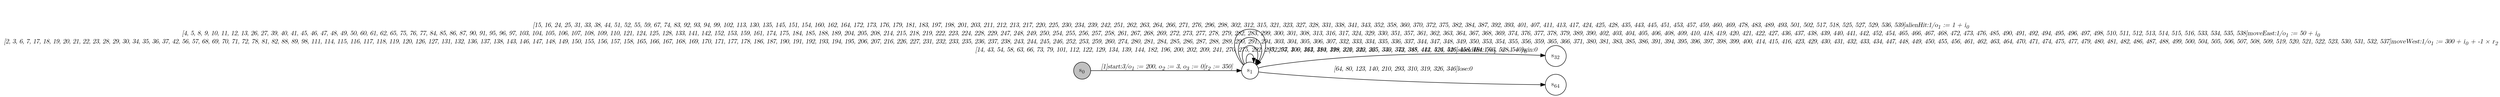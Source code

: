 digraph EFSM{
  graph [rankdir="LR", fontname="Latin Modern Math"];
  node [color="black", fillcolor="white", shape="circle", style="filled", fontname="Latin Modern Math"];
  edge [fontname="Latin Modern Math"];

  s0[fillcolor="gray", label=<s<sub>0</sub>>];
  s1[label=<s<sub>1</sub>>];
  s32[label=<s<sub>32</sub>>];
  s64[label=<s<sub>64</sub>>];

  s0->s1[label=<<i> [1]start:3/o<sub>1</sub> := 200, o<sub>2</sub> := 3, o<sub>3</sub> := 0&#91;r<sub>2</sub> := 350&#93;</i>>];
  s1->s64[label=<<i> [64, 80, 123, 140, 210, 293, 310, 319, 326, 346]lose:0</i>>];
  s1->s1[label=<<i> [14, 43, 54, 58, 63, 66, 73, 79, 101, 112, 122, 129, 134, 139, 144, 182, 196, 200, 202, 209, 241, 270, 275, 292, 295, 297, 309, 311, 314, 318, 320, 322, 325, 340, 342, 345, 444, 524, 526]shieldHit:1/o<sub>1</sub> := -1 + i<sub>0</sub></i>>];
  s1->s32[label=<<i> [32, 53, 100, 163, 180, 199, 221, 240, 265, 339, 373, 388, 412, 426, 446, 458, 484, 503, 528, 540]win:0</i>>];
  s1->s1[label=<<i> [2, 3, 6, 7, 17, 18, 19, 20, 21, 22, 23, 28, 29, 30, 34, 35, 36, 37, 42, 56, 57, 68, 69, 70, 71, 72, 78, 81, 82, 88, 89, 98, 111, 114, 115, 116, 117, 118, 119, 120, 126, 127, 131, 132, 136, 137, 138, 143, 146, 147, 148, 149, 150, 155, 156, 157, 158, 165, 166, 167, 168, 169, 170, 171, 177, 178, 186, 187, 190, 191, 192, 193, 194, 195, 206, 207, 216, 226, 227, 231, 232, 233, 235, 236, 237, 238, 243, 244, 245, 246, 252, 253, 259, 260, 274, 280, 281, 284, 285, 286, 287, 288, 289, 290, 291, 294, 303, 304, 305, 306, 307, 332, 333, 334, 335, 336, 337, 344, 347, 348, 349, 350, 353, 354, 355, 356, 359, 365, 366, 371, 380, 381, 383, 385, 386, 391, 394, 395, 396, 397, 398, 399, 400, 414, 415, 416, 423, 429, 430, 431, 432, 433, 434, 447, 448, 449, 450, 455, 456, 461, 462, 463, 464, 470, 471, 474, 475, 477, 479, 480, 481, 482, 486, 487, 488, 499, 500, 504, 505, 506, 507, 508, 509, 519, 520, 521, 522, 523, 530, 531, 532, 537]moveWest:1/o<sub>1</sub> := 300 + i<sub>0</sub> + -1 &times; r<sub>2</sub></i>>];
  s1->s1[label=<<i> [4, 5, 8, 9, 10, 11, 12, 13, 26, 27, 39, 40, 41, 45, 46, 47, 48, 49, 50, 60, 61, 62, 65, 75, 76, 77, 84, 85, 86, 87, 90, 91, 95, 96, 97, 103, 104, 105, 106, 107, 108, 109, 110, 121, 124, 125, 128, 133, 141, 142, 152, 153, 159, 161, 174, 175, 184, 185, 188, 189, 204, 205, 208, 214, 215, 218, 219, 222, 223, 224, 228, 229, 247, 248, 249, 250, 254, 255, 256, 257, 258, 261, 267, 268, 269, 272, 273, 277, 278, 279, 282, 283, 299, 300, 301, 308, 313, 316, 317, 324, 329, 330, 351, 357, 361, 362, 363, 364, 367, 368, 369, 374, 376, 377, 378, 379, 389, 390, 402, 403, 404, 405, 406, 408, 409, 410, 418, 419, 420, 421, 422, 427, 436, 437, 438, 439, 440, 441, 442, 452, 454, 465, 466, 467, 468, 472, 473, 476, 485, 490, 491, 492, 494, 495, 496, 497, 498, 510, 511, 512, 513, 514, 515, 516, 533, 534, 535, 538]moveEast:1/o<sub>1</sub> := 50 + i<sub>0</sub></i>>];
  s1->s1[label=<<i> [15, 16, 24, 25, 31, 33, 38, 44, 51, 52, 55, 59, 67, 74, 83, 92, 93, 94, 99, 102, 113, 130, 135, 145, 151, 154, 160, 162, 164, 172, 173, 176, 179, 181, 183, 197, 198, 201, 203, 211, 212, 213, 217, 220, 225, 230, 234, 239, 242, 251, 262, 263, 264, 266, 271, 276, 296, 298, 302, 312, 315, 321, 323, 327, 328, 331, 338, 341, 343, 352, 358, 360, 370, 372, 375, 382, 384, 387, 392, 393, 401, 407, 411, 413, 417, 424, 425, 428, 435, 443, 445, 451, 453, 457, 459, 460, 469, 478, 483, 489, 493, 501, 502, 517, 518, 525, 527, 529, 536, 539]alienHit:1/o<sub>1</sub> := 1 + i<sub>0</sub></i>>];
}